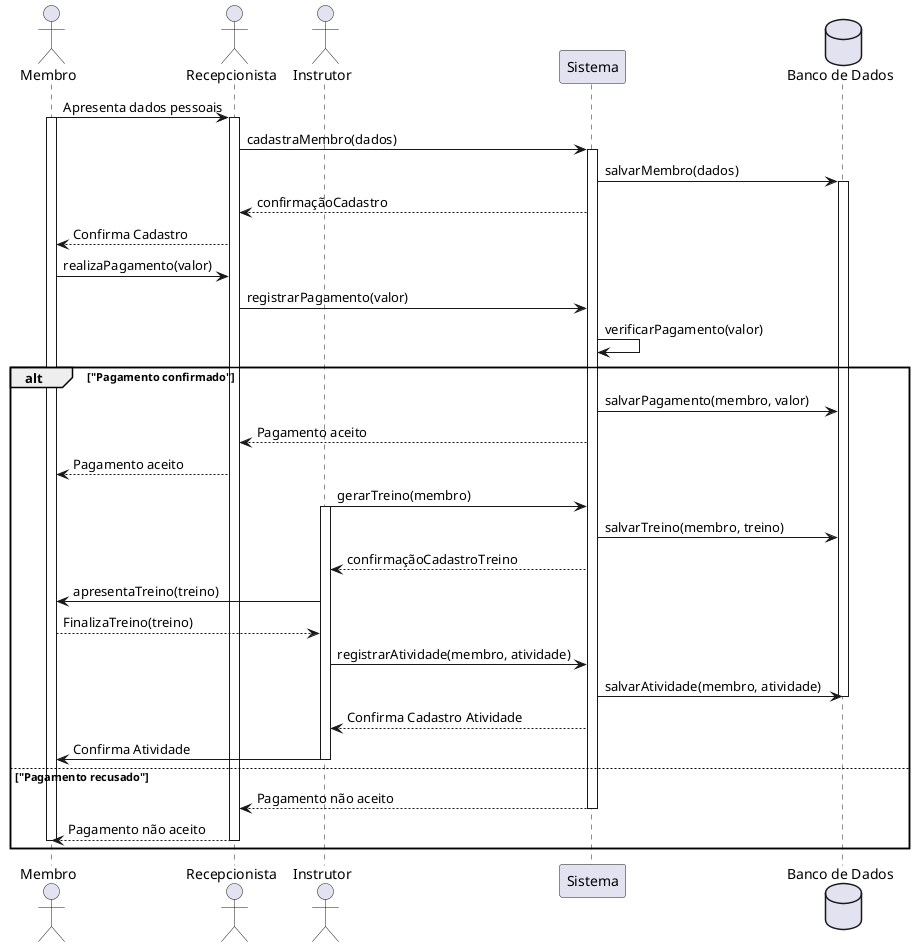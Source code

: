 @startuml SequenciaCadastro
actor Membro
actor Recepcionista
actor Instrutor
participant Sistema
database "Banco de Dados" as DB

'== Chegada do membro ==
Membro -> Recepcionista: Apresenta dados pessoais
activate Membro
activate Recepcionista
Recepcionista -> Sistema: cadastraMembro(dados)
activate Sistema
Sistema -> DB: salvarMembro(dados)
activate DB
Sistema --> Recepcionista: confirmaçãoCadastro
Recepcionista --> Membro: Confirma Cadastro

'== Pagamento ==
Membro -> Recepcionista: realizaPagamento(valor)
Recepcionista -> Sistema: registrarPagamento(valor)
Sistema -> Sistema: verificarPagamento(valor)
alt "Pagamento confirmado"
Sistema -> DB: salvarPagamento(membro, valor)
Sistema --> Recepcionista: Pagamento aceito
Recepcionista --> Membro: Pagamento aceito

'== Cadastro do treino ==
Instrutor -> Sistema: gerarTreino(membro)
activate Instrutor
Sistema -> DB: salvarTreino(membro, treino)
Sistema --> Instrutor: confirmaçãoCadastroTreino
Instrutor -> Membro: apresentaTreino(treino)
Membro --> Instrutor: FinalizaTreino(treino)

'== Registro de atividades ==
Instrutor -> Sistema: registrarAtividade(membro, atividade)
Sistema -> DB: salvarAtividade(membro, atividade)
deactivate DB
Sistema --> Instrutor: Confirma Cadastro Atividade
Instrutor -> Membro: Confirma Atividade
deactivate Instrutor

else "Pagamento recusado"
Sistema --> Recepcionista: Pagamento não aceito
deactivate Sistema
Recepcionista --> Membro: Pagamento não aceito
deactivate Membro
deactivate Recepcionista

end

@enduml
